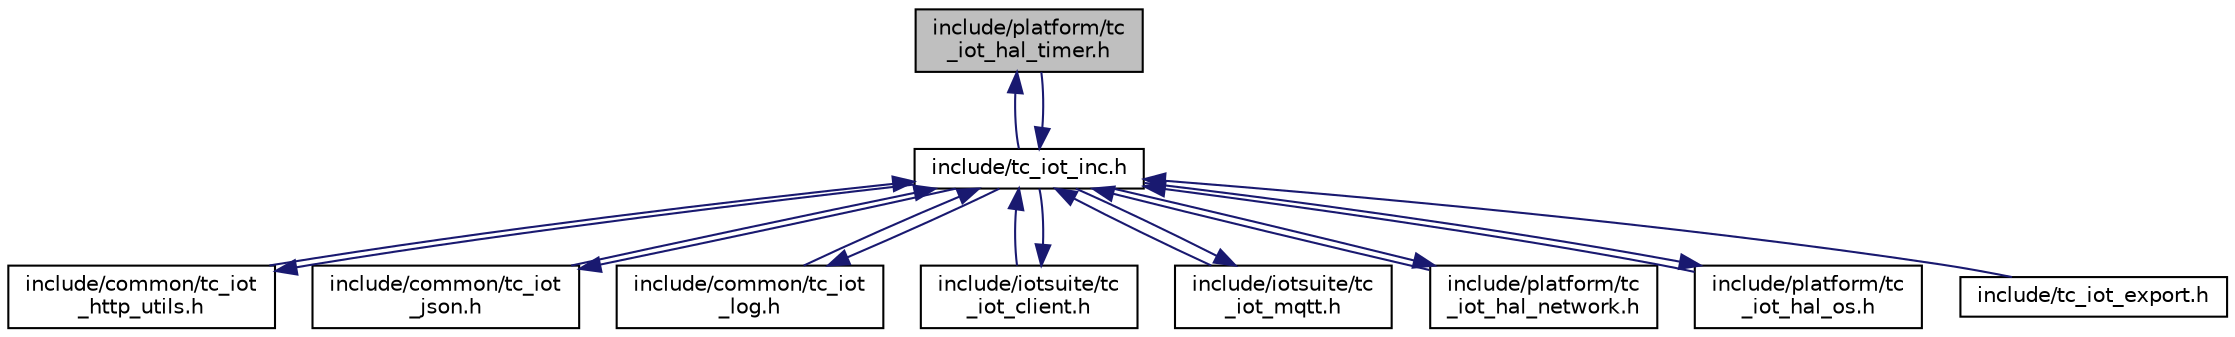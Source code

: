digraph "include/platform/tc_iot_hal_timer.h"
{
  edge [fontname="Helvetica",fontsize="10",labelfontname="Helvetica",labelfontsize="10"];
  node [fontname="Helvetica",fontsize="10",shape=record];
  Node1 [label="include/platform/tc\l_iot_hal_timer.h",height=0.2,width=0.4,color="black", fillcolor="grey75", style="filled", fontcolor="black"];
  Node1 -> Node2 [dir="back",color="midnightblue",fontsize="10",style="solid",fontname="Helvetica"];
  Node2 [label="include/tc_iot_inc.h",height=0.2,width=0.4,color="black", fillcolor="white", style="filled",URL="$tc__iot__inc_8h.html"];
  Node2 -> Node3 [dir="back",color="midnightblue",fontsize="10",style="solid",fontname="Helvetica"];
  Node3 [label="include/common/tc_iot\l_http_utils.h",height=0.2,width=0.4,color="black", fillcolor="white", style="filled",URL="$tc__iot__http__utils_8h.html"];
  Node3 -> Node2 [dir="back",color="midnightblue",fontsize="10",style="solid",fontname="Helvetica"];
  Node2 -> Node4 [dir="back",color="midnightblue",fontsize="10",style="solid",fontname="Helvetica"];
  Node4 [label="include/common/tc_iot\l_json.h",height=0.2,width=0.4,color="black", fillcolor="white", style="filled",URL="$tc__iot__json_8h.html"];
  Node4 -> Node2 [dir="back",color="midnightblue",fontsize="10",style="solid",fontname="Helvetica"];
  Node2 -> Node5 [dir="back",color="midnightblue",fontsize="10",style="solid",fontname="Helvetica"];
  Node5 [label="include/common/tc_iot\l_log.h",height=0.2,width=0.4,color="black", fillcolor="white", style="filled",URL="$tc__iot__log_8h.html"];
  Node5 -> Node2 [dir="back",color="midnightblue",fontsize="10",style="solid",fontname="Helvetica"];
  Node2 -> Node6 [dir="back",color="midnightblue",fontsize="10",style="solid",fontname="Helvetica"];
  Node6 [label="include/iotsuite/tc\l_iot_client.h",height=0.2,width=0.4,color="black", fillcolor="white", style="filled",URL="$tc__iot__client_8h.html"];
  Node6 -> Node2 [dir="back",color="midnightblue",fontsize="10",style="solid",fontname="Helvetica"];
  Node2 -> Node7 [dir="back",color="midnightblue",fontsize="10",style="solid",fontname="Helvetica"];
  Node7 [label="include/iotsuite/tc\l_iot_mqtt.h",height=0.2,width=0.4,color="black", fillcolor="white", style="filled",URL="$tc__iot__mqtt_8h.html"];
  Node7 -> Node2 [dir="back",color="midnightblue",fontsize="10",style="solid",fontname="Helvetica"];
  Node2 -> Node8 [dir="back",color="midnightblue",fontsize="10",style="solid",fontname="Helvetica"];
  Node8 [label="include/platform/tc\l_iot_hal_network.h",height=0.2,width=0.4,color="black", fillcolor="white", style="filled",URL="$tc__iot__hal__network_8h.html"];
  Node8 -> Node2 [dir="back",color="midnightblue",fontsize="10",style="solid",fontname="Helvetica"];
  Node2 -> Node9 [dir="back",color="midnightblue",fontsize="10",style="solid",fontname="Helvetica"];
  Node9 [label="include/platform/tc\l_iot_hal_os.h",height=0.2,width=0.4,color="black", fillcolor="white", style="filled",URL="$tc__iot__hal__os_8h.html"];
  Node9 -> Node2 [dir="back",color="midnightblue",fontsize="10",style="solid",fontname="Helvetica"];
  Node2 -> Node1 [dir="back",color="midnightblue",fontsize="10",style="solid",fontname="Helvetica"];
  Node2 -> Node10 [dir="back",color="midnightblue",fontsize="10",style="solid",fontname="Helvetica"];
  Node10 [label="include/tc_iot_export.h",height=0.2,width=0.4,color="black", fillcolor="white", style="filled",URL="$tc__iot__export_8h.html"];
}
